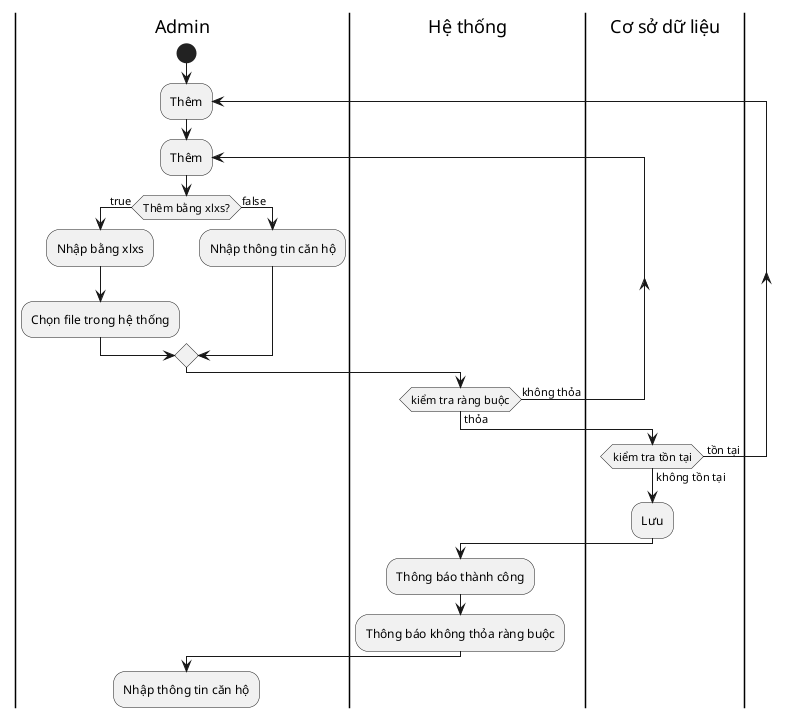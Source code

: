 @startuml
|Admin|
start
repeat  :Thêm;
repeat :Thêm;
if (Thêm bằng xlxs?) then (true)
    |Admin|
    :Nhập bằng xlxs;
    :Chọn file trong hệ thống;
else (false)
    |Admin|
    :Nhập thông tin căn hộ;
    |Hệ thống|
endif
repeat while (kiểm tra ràng buộc) is (không thỏa) not (thỏa)
|Cơ sở dữ liệu|
repeat while (kiểm tra tồn tại) is ( tồn tại) not (không tồn tại)
:Lưu;
|Hệ thống|
:Thông báo thành công;
|Hệ thống|
:Thông báo không thỏa ràng buộc;
|Admin|
:Nhập thông tin căn hộ;

@enduml